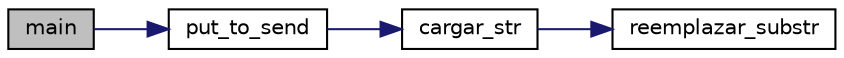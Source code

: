 digraph "main"
{
  edge [fontname="Helvetica",fontsize="10",labelfontname="Helvetica",labelfontsize="10"];
  node [fontname="Helvetica",fontsize="10",shape=record];
  rankdir="LR";
  Node1 [label="main",height=0.2,width=0.4,color="black", fillcolor="grey75", style="filled", fontcolor="black"];
  Node1 -> Node2 [color="midnightblue",fontsize="10",style="solid",fontname="Helvetica"];
  Node2 [label="put_to_send",height=0.2,width=0.4,color="black", fillcolor="white", style="filled",URL="$de/d70/servidor_8c.html#af79855fb2fe56f15a8e37e3d9452c7fb",tooltip="Prepara envio. "];
  Node2 -> Node3 [color="midnightblue",fontsize="10",style="solid",fontname="Helvetica"];
  Node3 [label="cargar_str",height=0.2,width=0.4,color="black", fillcolor="white", style="filled",URL="$de/d70/servidor_8c.html#afd875fc67e478d86027f8dfedb225c7c",tooltip="Carga string. "];
  Node3 -> Node4 [color="midnightblue",fontsize="10",style="solid",fontname="Helvetica"];
  Node4 [label="reemplazar_substr",height=0.2,width=0.4,color="black", fillcolor="white", style="filled",URL="$de/d70/servidor_8c.html#a2b4563af39a0bdaa75da0059b78430fd",tooltip="Esta función reemplaza el substring original por el substring reemplazo. "];
}

